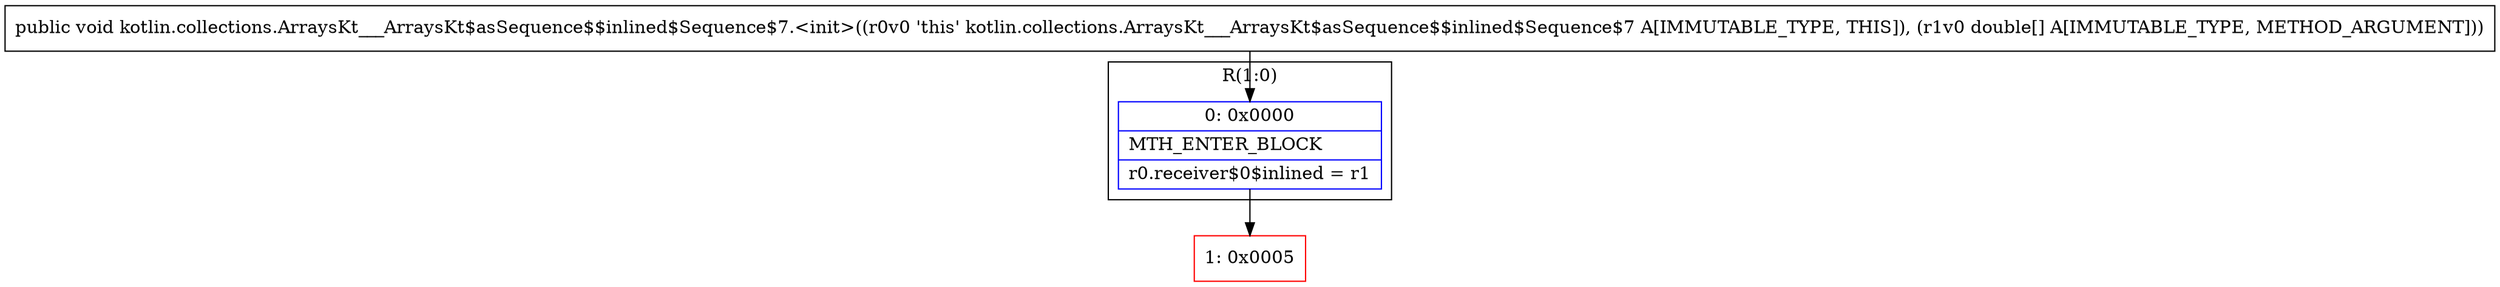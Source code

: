 digraph "CFG forkotlin.collections.ArraysKt___ArraysKt$asSequence$$inlined$Sequence$7.\<init\>([D)V" {
subgraph cluster_Region_1681132694 {
label = "R(1:0)";
node [shape=record,color=blue];
Node_0 [shape=record,label="{0\:\ 0x0000|MTH_ENTER_BLOCK\l|r0.receiver$0$inlined = r1\l}"];
}
Node_1 [shape=record,color=red,label="{1\:\ 0x0005}"];
MethodNode[shape=record,label="{public void kotlin.collections.ArraysKt___ArraysKt$asSequence$$inlined$Sequence$7.\<init\>((r0v0 'this' kotlin.collections.ArraysKt___ArraysKt$asSequence$$inlined$Sequence$7 A[IMMUTABLE_TYPE, THIS]), (r1v0 double[] A[IMMUTABLE_TYPE, METHOD_ARGUMENT])) }"];
MethodNode -> Node_0;
Node_0 -> Node_1;
}

